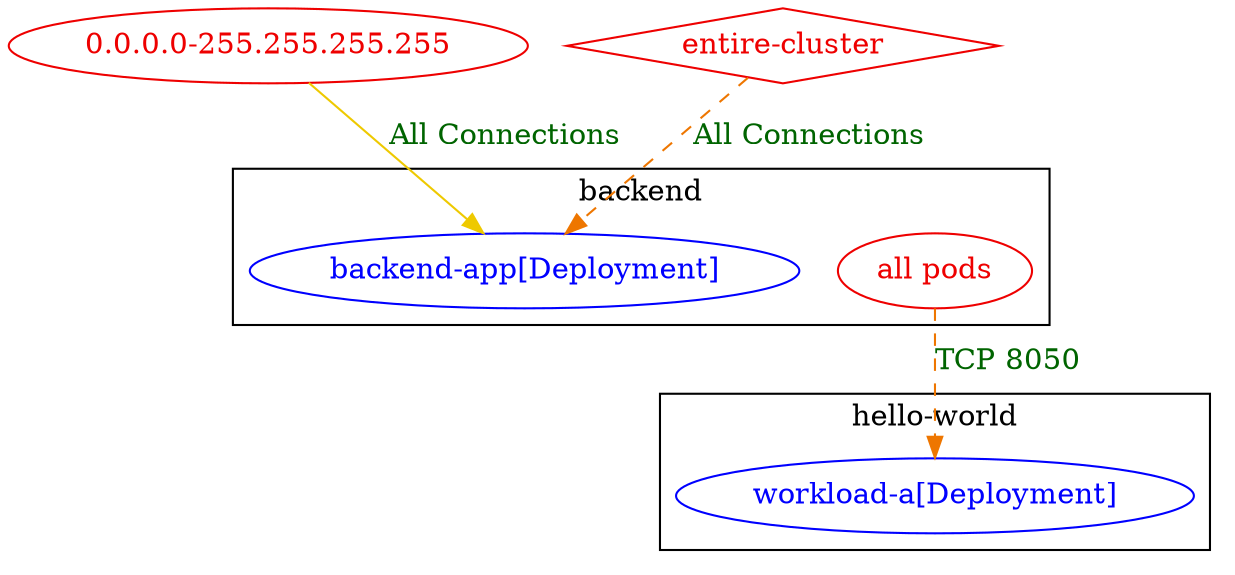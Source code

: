 digraph {
	subgraph "cluster_backend" {
		color="black"
		fontcolor="black"
		"all pods_in_backend" [label="all pods" color="red2" fontcolor="red2"]
		"backend/backend-app[Deployment]" [label="backend-app[Deployment]" color="blue" fontcolor="blue"]
		label="backend"
	}
	subgraph "cluster_hello_world" {
		color="black"
		fontcolor="black"
		"hello-world/workload-a[Deployment]" [label="workload-a[Deployment]" color="blue" fontcolor="blue"]
		label="hello-world"
	}
	"0.0.0.0-255.255.255.255" [label="0.0.0.0-255.255.255.255" color="red2" fontcolor="red2"]
	"entire-cluster" [label="entire-cluster" color="red2" fontcolor="red2" shape=diamond]
	"0.0.0.0-255.255.255.255" -> "backend/backend-app[Deployment]" [label="All Connections" color="gold2" fontcolor="darkgreen"]
	"all pods_in_backend" -> "hello-world/workload-a[Deployment]" [label="TCP 8050" color="darkorange2" fontcolor="darkgreen" weight=1 style=dashed]
	"entire-cluster" -> "backend/backend-app[Deployment]" [label="All Connections" color="darkorange2" fontcolor="darkgreen" weight=1 style=dashed]
}